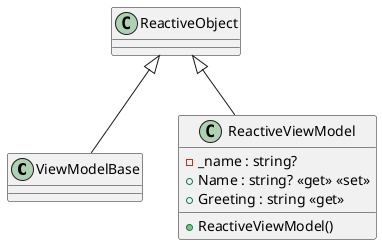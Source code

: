 @startuml
class ViewModelBase {
}
class ReactiveViewModel {
    + ReactiveViewModel()
    - _name : string?
    + Name : string? <<get>> <<set>>
    + Greeting : string <<get>>
}
ReactiveObject <|-- ViewModelBase
ReactiveObject <|-- ReactiveViewModel
@enduml
